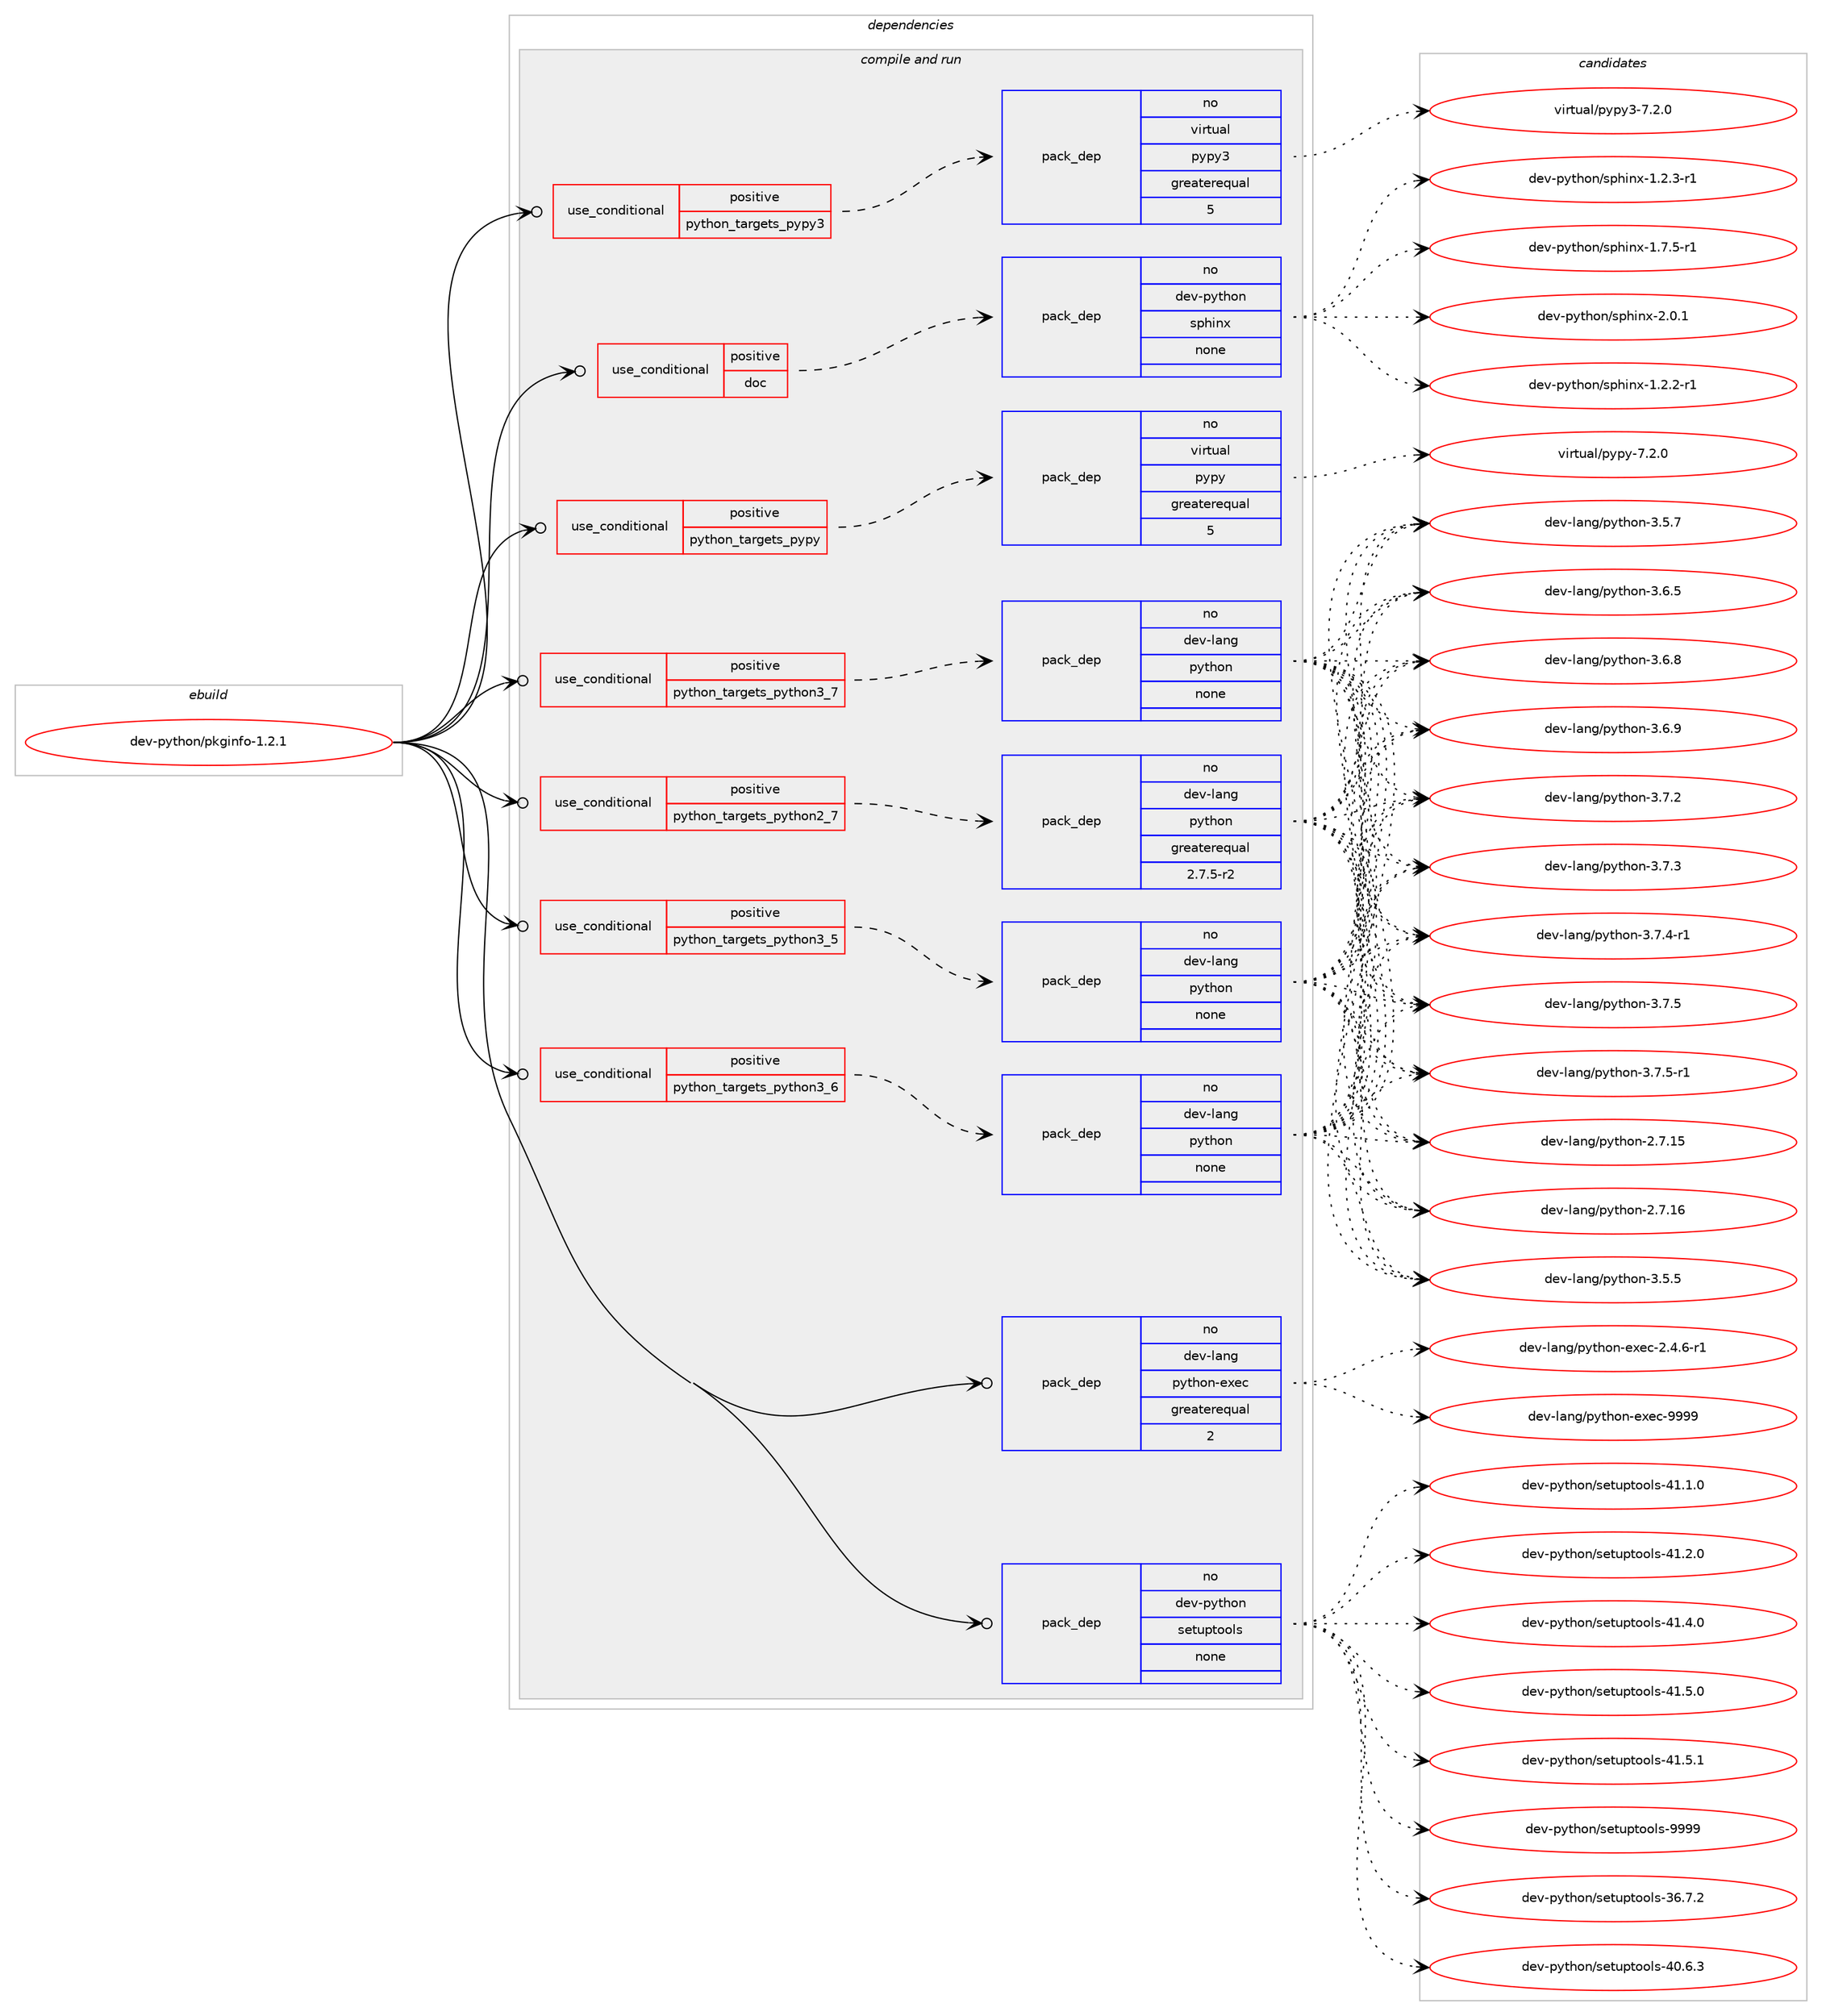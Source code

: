 digraph prolog {

# *************
# Graph options
# *************

newrank=true;
concentrate=true;
compound=true;
graph [rankdir=LR,fontname=Helvetica,fontsize=10,ranksep=1.5];#, ranksep=2.5, nodesep=0.2];
edge  [arrowhead=vee];
node  [fontname=Helvetica,fontsize=10];

# **********
# The ebuild
# **********

subgraph cluster_leftcol {
color=gray;
rank=same;
label=<<i>ebuild</i>>;
id [label="dev-python/pkginfo-1.2.1", color=red, width=4, href="../dev-python/pkginfo-1.2.1.svg"];
}

# ****************
# The dependencies
# ****************

subgraph cluster_midcol {
color=gray;
label=<<i>dependencies</i>>;
subgraph cluster_compile {
fillcolor="#eeeeee";
style=filled;
label=<<i>compile</i>>;
}
subgraph cluster_compileandrun {
fillcolor="#eeeeee";
style=filled;
label=<<i>compile and run</i>>;
subgraph cond144645 {
dependency622331 [label=<<TABLE BORDER="0" CELLBORDER="1" CELLSPACING="0" CELLPADDING="4"><TR><TD ROWSPAN="3" CELLPADDING="10">use_conditional</TD></TR><TR><TD>positive</TD></TR><TR><TD>doc</TD></TR></TABLE>>, shape=none, color=red];
subgraph pack465846 {
dependency622332 [label=<<TABLE BORDER="0" CELLBORDER="1" CELLSPACING="0" CELLPADDING="4" WIDTH="220"><TR><TD ROWSPAN="6" CELLPADDING="30">pack_dep</TD></TR><TR><TD WIDTH="110">no</TD></TR><TR><TD>dev-python</TD></TR><TR><TD>sphinx</TD></TR><TR><TD>none</TD></TR><TR><TD></TD></TR></TABLE>>, shape=none, color=blue];
}
dependency622331:e -> dependency622332:w [weight=20,style="dashed",arrowhead="vee"];
}
id:e -> dependency622331:w [weight=20,style="solid",arrowhead="odotvee"];
subgraph cond144646 {
dependency622333 [label=<<TABLE BORDER="0" CELLBORDER="1" CELLSPACING="0" CELLPADDING="4"><TR><TD ROWSPAN="3" CELLPADDING="10">use_conditional</TD></TR><TR><TD>positive</TD></TR><TR><TD>python_targets_pypy</TD></TR></TABLE>>, shape=none, color=red];
subgraph pack465847 {
dependency622334 [label=<<TABLE BORDER="0" CELLBORDER="1" CELLSPACING="0" CELLPADDING="4" WIDTH="220"><TR><TD ROWSPAN="6" CELLPADDING="30">pack_dep</TD></TR><TR><TD WIDTH="110">no</TD></TR><TR><TD>virtual</TD></TR><TR><TD>pypy</TD></TR><TR><TD>greaterequal</TD></TR><TR><TD>5</TD></TR></TABLE>>, shape=none, color=blue];
}
dependency622333:e -> dependency622334:w [weight=20,style="dashed",arrowhead="vee"];
}
id:e -> dependency622333:w [weight=20,style="solid",arrowhead="odotvee"];
subgraph cond144647 {
dependency622335 [label=<<TABLE BORDER="0" CELLBORDER="1" CELLSPACING="0" CELLPADDING="4"><TR><TD ROWSPAN="3" CELLPADDING="10">use_conditional</TD></TR><TR><TD>positive</TD></TR><TR><TD>python_targets_pypy3</TD></TR></TABLE>>, shape=none, color=red];
subgraph pack465848 {
dependency622336 [label=<<TABLE BORDER="0" CELLBORDER="1" CELLSPACING="0" CELLPADDING="4" WIDTH="220"><TR><TD ROWSPAN="6" CELLPADDING="30">pack_dep</TD></TR><TR><TD WIDTH="110">no</TD></TR><TR><TD>virtual</TD></TR><TR><TD>pypy3</TD></TR><TR><TD>greaterequal</TD></TR><TR><TD>5</TD></TR></TABLE>>, shape=none, color=blue];
}
dependency622335:e -> dependency622336:w [weight=20,style="dashed",arrowhead="vee"];
}
id:e -> dependency622335:w [weight=20,style="solid",arrowhead="odotvee"];
subgraph cond144648 {
dependency622337 [label=<<TABLE BORDER="0" CELLBORDER="1" CELLSPACING="0" CELLPADDING="4"><TR><TD ROWSPAN="3" CELLPADDING="10">use_conditional</TD></TR><TR><TD>positive</TD></TR><TR><TD>python_targets_python2_7</TD></TR></TABLE>>, shape=none, color=red];
subgraph pack465849 {
dependency622338 [label=<<TABLE BORDER="0" CELLBORDER="1" CELLSPACING="0" CELLPADDING="4" WIDTH="220"><TR><TD ROWSPAN="6" CELLPADDING="30">pack_dep</TD></TR><TR><TD WIDTH="110">no</TD></TR><TR><TD>dev-lang</TD></TR><TR><TD>python</TD></TR><TR><TD>greaterequal</TD></TR><TR><TD>2.7.5-r2</TD></TR></TABLE>>, shape=none, color=blue];
}
dependency622337:e -> dependency622338:w [weight=20,style="dashed",arrowhead="vee"];
}
id:e -> dependency622337:w [weight=20,style="solid",arrowhead="odotvee"];
subgraph cond144649 {
dependency622339 [label=<<TABLE BORDER="0" CELLBORDER="1" CELLSPACING="0" CELLPADDING="4"><TR><TD ROWSPAN="3" CELLPADDING="10">use_conditional</TD></TR><TR><TD>positive</TD></TR><TR><TD>python_targets_python3_5</TD></TR></TABLE>>, shape=none, color=red];
subgraph pack465850 {
dependency622340 [label=<<TABLE BORDER="0" CELLBORDER="1" CELLSPACING="0" CELLPADDING="4" WIDTH="220"><TR><TD ROWSPAN="6" CELLPADDING="30">pack_dep</TD></TR><TR><TD WIDTH="110">no</TD></TR><TR><TD>dev-lang</TD></TR><TR><TD>python</TD></TR><TR><TD>none</TD></TR><TR><TD></TD></TR></TABLE>>, shape=none, color=blue];
}
dependency622339:e -> dependency622340:w [weight=20,style="dashed",arrowhead="vee"];
}
id:e -> dependency622339:w [weight=20,style="solid",arrowhead="odotvee"];
subgraph cond144650 {
dependency622341 [label=<<TABLE BORDER="0" CELLBORDER="1" CELLSPACING="0" CELLPADDING="4"><TR><TD ROWSPAN="3" CELLPADDING="10">use_conditional</TD></TR><TR><TD>positive</TD></TR><TR><TD>python_targets_python3_6</TD></TR></TABLE>>, shape=none, color=red];
subgraph pack465851 {
dependency622342 [label=<<TABLE BORDER="0" CELLBORDER="1" CELLSPACING="0" CELLPADDING="4" WIDTH="220"><TR><TD ROWSPAN="6" CELLPADDING="30">pack_dep</TD></TR><TR><TD WIDTH="110">no</TD></TR><TR><TD>dev-lang</TD></TR><TR><TD>python</TD></TR><TR><TD>none</TD></TR><TR><TD></TD></TR></TABLE>>, shape=none, color=blue];
}
dependency622341:e -> dependency622342:w [weight=20,style="dashed",arrowhead="vee"];
}
id:e -> dependency622341:w [weight=20,style="solid",arrowhead="odotvee"];
subgraph cond144651 {
dependency622343 [label=<<TABLE BORDER="0" CELLBORDER="1" CELLSPACING="0" CELLPADDING="4"><TR><TD ROWSPAN="3" CELLPADDING="10">use_conditional</TD></TR><TR><TD>positive</TD></TR><TR><TD>python_targets_python3_7</TD></TR></TABLE>>, shape=none, color=red];
subgraph pack465852 {
dependency622344 [label=<<TABLE BORDER="0" CELLBORDER="1" CELLSPACING="0" CELLPADDING="4" WIDTH="220"><TR><TD ROWSPAN="6" CELLPADDING="30">pack_dep</TD></TR><TR><TD WIDTH="110">no</TD></TR><TR><TD>dev-lang</TD></TR><TR><TD>python</TD></TR><TR><TD>none</TD></TR><TR><TD></TD></TR></TABLE>>, shape=none, color=blue];
}
dependency622343:e -> dependency622344:w [weight=20,style="dashed",arrowhead="vee"];
}
id:e -> dependency622343:w [weight=20,style="solid",arrowhead="odotvee"];
subgraph pack465853 {
dependency622345 [label=<<TABLE BORDER="0" CELLBORDER="1" CELLSPACING="0" CELLPADDING="4" WIDTH="220"><TR><TD ROWSPAN="6" CELLPADDING="30">pack_dep</TD></TR><TR><TD WIDTH="110">no</TD></TR><TR><TD>dev-lang</TD></TR><TR><TD>python-exec</TD></TR><TR><TD>greaterequal</TD></TR><TR><TD>2</TD></TR></TABLE>>, shape=none, color=blue];
}
id:e -> dependency622345:w [weight=20,style="solid",arrowhead="odotvee"];
subgraph pack465854 {
dependency622346 [label=<<TABLE BORDER="0" CELLBORDER="1" CELLSPACING="0" CELLPADDING="4" WIDTH="220"><TR><TD ROWSPAN="6" CELLPADDING="30">pack_dep</TD></TR><TR><TD WIDTH="110">no</TD></TR><TR><TD>dev-python</TD></TR><TR><TD>setuptools</TD></TR><TR><TD>none</TD></TR><TR><TD></TD></TR></TABLE>>, shape=none, color=blue];
}
id:e -> dependency622346:w [weight=20,style="solid",arrowhead="odotvee"];
}
subgraph cluster_run {
fillcolor="#eeeeee";
style=filled;
label=<<i>run</i>>;
}
}

# **************
# The candidates
# **************

subgraph cluster_choices {
rank=same;
color=gray;
label=<<i>candidates</i>>;

subgraph choice465846 {
color=black;
nodesep=1;
choice10010111845112121116104111110471151121041051101204549465046504511449 [label="dev-python/sphinx-1.2.2-r1", color=red, width=4,href="../dev-python/sphinx-1.2.2-r1.svg"];
choice10010111845112121116104111110471151121041051101204549465046514511449 [label="dev-python/sphinx-1.2.3-r1", color=red, width=4,href="../dev-python/sphinx-1.2.3-r1.svg"];
choice10010111845112121116104111110471151121041051101204549465546534511449 [label="dev-python/sphinx-1.7.5-r1", color=red, width=4,href="../dev-python/sphinx-1.7.5-r1.svg"];
choice1001011184511212111610411111047115112104105110120455046484649 [label="dev-python/sphinx-2.0.1", color=red, width=4,href="../dev-python/sphinx-2.0.1.svg"];
dependency622332:e -> choice10010111845112121116104111110471151121041051101204549465046504511449:w [style=dotted,weight="100"];
dependency622332:e -> choice10010111845112121116104111110471151121041051101204549465046514511449:w [style=dotted,weight="100"];
dependency622332:e -> choice10010111845112121116104111110471151121041051101204549465546534511449:w [style=dotted,weight="100"];
dependency622332:e -> choice1001011184511212111610411111047115112104105110120455046484649:w [style=dotted,weight="100"];
}
subgraph choice465847 {
color=black;
nodesep=1;
choice1181051141161179710847112121112121455546504648 [label="virtual/pypy-7.2.0", color=red, width=4,href="../virtual/pypy-7.2.0.svg"];
dependency622334:e -> choice1181051141161179710847112121112121455546504648:w [style=dotted,weight="100"];
}
subgraph choice465848 {
color=black;
nodesep=1;
choice118105114116117971084711212111212151455546504648 [label="virtual/pypy3-7.2.0", color=red, width=4,href="../virtual/pypy3-7.2.0.svg"];
dependency622336:e -> choice118105114116117971084711212111212151455546504648:w [style=dotted,weight="100"];
}
subgraph choice465849 {
color=black;
nodesep=1;
choice10010111845108971101034711212111610411111045504655464953 [label="dev-lang/python-2.7.15", color=red, width=4,href="../dev-lang/python-2.7.15.svg"];
choice10010111845108971101034711212111610411111045504655464954 [label="dev-lang/python-2.7.16", color=red, width=4,href="../dev-lang/python-2.7.16.svg"];
choice100101118451089711010347112121116104111110455146534653 [label="dev-lang/python-3.5.5", color=red, width=4,href="../dev-lang/python-3.5.5.svg"];
choice100101118451089711010347112121116104111110455146534655 [label="dev-lang/python-3.5.7", color=red, width=4,href="../dev-lang/python-3.5.7.svg"];
choice100101118451089711010347112121116104111110455146544653 [label="dev-lang/python-3.6.5", color=red, width=4,href="../dev-lang/python-3.6.5.svg"];
choice100101118451089711010347112121116104111110455146544656 [label="dev-lang/python-3.6.8", color=red, width=4,href="../dev-lang/python-3.6.8.svg"];
choice100101118451089711010347112121116104111110455146544657 [label="dev-lang/python-3.6.9", color=red, width=4,href="../dev-lang/python-3.6.9.svg"];
choice100101118451089711010347112121116104111110455146554650 [label="dev-lang/python-3.7.2", color=red, width=4,href="../dev-lang/python-3.7.2.svg"];
choice100101118451089711010347112121116104111110455146554651 [label="dev-lang/python-3.7.3", color=red, width=4,href="../dev-lang/python-3.7.3.svg"];
choice1001011184510897110103471121211161041111104551465546524511449 [label="dev-lang/python-3.7.4-r1", color=red, width=4,href="../dev-lang/python-3.7.4-r1.svg"];
choice100101118451089711010347112121116104111110455146554653 [label="dev-lang/python-3.7.5", color=red, width=4,href="../dev-lang/python-3.7.5.svg"];
choice1001011184510897110103471121211161041111104551465546534511449 [label="dev-lang/python-3.7.5-r1", color=red, width=4,href="../dev-lang/python-3.7.5-r1.svg"];
dependency622338:e -> choice10010111845108971101034711212111610411111045504655464953:w [style=dotted,weight="100"];
dependency622338:e -> choice10010111845108971101034711212111610411111045504655464954:w [style=dotted,weight="100"];
dependency622338:e -> choice100101118451089711010347112121116104111110455146534653:w [style=dotted,weight="100"];
dependency622338:e -> choice100101118451089711010347112121116104111110455146534655:w [style=dotted,weight="100"];
dependency622338:e -> choice100101118451089711010347112121116104111110455146544653:w [style=dotted,weight="100"];
dependency622338:e -> choice100101118451089711010347112121116104111110455146544656:w [style=dotted,weight="100"];
dependency622338:e -> choice100101118451089711010347112121116104111110455146544657:w [style=dotted,weight="100"];
dependency622338:e -> choice100101118451089711010347112121116104111110455146554650:w [style=dotted,weight="100"];
dependency622338:e -> choice100101118451089711010347112121116104111110455146554651:w [style=dotted,weight="100"];
dependency622338:e -> choice1001011184510897110103471121211161041111104551465546524511449:w [style=dotted,weight="100"];
dependency622338:e -> choice100101118451089711010347112121116104111110455146554653:w [style=dotted,weight="100"];
dependency622338:e -> choice1001011184510897110103471121211161041111104551465546534511449:w [style=dotted,weight="100"];
}
subgraph choice465850 {
color=black;
nodesep=1;
choice10010111845108971101034711212111610411111045504655464953 [label="dev-lang/python-2.7.15", color=red, width=4,href="../dev-lang/python-2.7.15.svg"];
choice10010111845108971101034711212111610411111045504655464954 [label="dev-lang/python-2.7.16", color=red, width=4,href="../dev-lang/python-2.7.16.svg"];
choice100101118451089711010347112121116104111110455146534653 [label="dev-lang/python-3.5.5", color=red, width=4,href="../dev-lang/python-3.5.5.svg"];
choice100101118451089711010347112121116104111110455146534655 [label="dev-lang/python-3.5.7", color=red, width=4,href="../dev-lang/python-3.5.7.svg"];
choice100101118451089711010347112121116104111110455146544653 [label="dev-lang/python-3.6.5", color=red, width=4,href="../dev-lang/python-3.6.5.svg"];
choice100101118451089711010347112121116104111110455146544656 [label="dev-lang/python-3.6.8", color=red, width=4,href="../dev-lang/python-3.6.8.svg"];
choice100101118451089711010347112121116104111110455146544657 [label="dev-lang/python-3.6.9", color=red, width=4,href="../dev-lang/python-3.6.9.svg"];
choice100101118451089711010347112121116104111110455146554650 [label="dev-lang/python-3.7.2", color=red, width=4,href="../dev-lang/python-3.7.2.svg"];
choice100101118451089711010347112121116104111110455146554651 [label="dev-lang/python-3.7.3", color=red, width=4,href="../dev-lang/python-3.7.3.svg"];
choice1001011184510897110103471121211161041111104551465546524511449 [label="dev-lang/python-3.7.4-r1", color=red, width=4,href="../dev-lang/python-3.7.4-r1.svg"];
choice100101118451089711010347112121116104111110455146554653 [label="dev-lang/python-3.7.5", color=red, width=4,href="../dev-lang/python-3.7.5.svg"];
choice1001011184510897110103471121211161041111104551465546534511449 [label="dev-lang/python-3.7.5-r1", color=red, width=4,href="../dev-lang/python-3.7.5-r1.svg"];
dependency622340:e -> choice10010111845108971101034711212111610411111045504655464953:w [style=dotted,weight="100"];
dependency622340:e -> choice10010111845108971101034711212111610411111045504655464954:w [style=dotted,weight="100"];
dependency622340:e -> choice100101118451089711010347112121116104111110455146534653:w [style=dotted,weight="100"];
dependency622340:e -> choice100101118451089711010347112121116104111110455146534655:w [style=dotted,weight="100"];
dependency622340:e -> choice100101118451089711010347112121116104111110455146544653:w [style=dotted,weight="100"];
dependency622340:e -> choice100101118451089711010347112121116104111110455146544656:w [style=dotted,weight="100"];
dependency622340:e -> choice100101118451089711010347112121116104111110455146544657:w [style=dotted,weight="100"];
dependency622340:e -> choice100101118451089711010347112121116104111110455146554650:w [style=dotted,weight="100"];
dependency622340:e -> choice100101118451089711010347112121116104111110455146554651:w [style=dotted,weight="100"];
dependency622340:e -> choice1001011184510897110103471121211161041111104551465546524511449:w [style=dotted,weight="100"];
dependency622340:e -> choice100101118451089711010347112121116104111110455146554653:w [style=dotted,weight="100"];
dependency622340:e -> choice1001011184510897110103471121211161041111104551465546534511449:w [style=dotted,weight="100"];
}
subgraph choice465851 {
color=black;
nodesep=1;
choice10010111845108971101034711212111610411111045504655464953 [label="dev-lang/python-2.7.15", color=red, width=4,href="../dev-lang/python-2.7.15.svg"];
choice10010111845108971101034711212111610411111045504655464954 [label="dev-lang/python-2.7.16", color=red, width=4,href="../dev-lang/python-2.7.16.svg"];
choice100101118451089711010347112121116104111110455146534653 [label="dev-lang/python-3.5.5", color=red, width=4,href="../dev-lang/python-3.5.5.svg"];
choice100101118451089711010347112121116104111110455146534655 [label="dev-lang/python-3.5.7", color=red, width=4,href="../dev-lang/python-3.5.7.svg"];
choice100101118451089711010347112121116104111110455146544653 [label="dev-lang/python-3.6.5", color=red, width=4,href="../dev-lang/python-3.6.5.svg"];
choice100101118451089711010347112121116104111110455146544656 [label="dev-lang/python-3.6.8", color=red, width=4,href="../dev-lang/python-3.6.8.svg"];
choice100101118451089711010347112121116104111110455146544657 [label="dev-lang/python-3.6.9", color=red, width=4,href="../dev-lang/python-3.6.9.svg"];
choice100101118451089711010347112121116104111110455146554650 [label="dev-lang/python-3.7.2", color=red, width=4,href="../dev-lang/python-3.7.2.svg"];
choice100101118451089711010347112121116104111110455146554651 [label="dev-lang/python-3.7.3", color=red, width=4,href="../dev-lang/python-3.7.3.svg"];
choice1001011184510897110103471121211161041111104551465546524511449 [label="dev-lang/python-3.7.4-r1", color=red, width=4,href="../dev-lang/python-3.7.4-r1.svg"];
choice100101118451089711010347112121116104111110455146554653 [label="dev-lang/python-3.7.5", color=red, width=4,href="../dev-lang/python-3.7.5.svg"];
choice1001011184510897110103471121211161041111104551465546534511449 [label="dev-lang/python-3.7.5-r1", color=red, width=4,href="../dev-lang/python-3.7.5-r1.svg"];
dependency622342:e -> choice10010111845108971101034711212111610411111045504655464953:w [style=dotted,weight="100"];
dependency622342:e -> choice10010111845108971101034711212111610411111045504655464954:w [style=dotted,weight="100"];
dependency622342:e -> choice100101118451089711010347112121116104111110455146534653:w [style=dotted,weight="100"];
dependency622342:e -> choice100101118451089711010347112121116104111110455146534655:w [style=dotted,weight="100"];
dependency622342:e -> choice100101118451089711010347112121116104111110455146544653:w [style=dotted,weight="100"];
dependency622342:e -> choice100101118451089711010347112121116104111110455146544656:w [style=dotted,weight="100"];
dependency622342:e -> choice100101118451089711010347112121116104111110455146544657:w [style=dotted,weight="100"];
dependency622342:e -> choice100101118451089711010347112121116104111110455146554650:w [style=dotted,weight="100"];
dependency622342:e -> choice100101118451089711010347112121116104111110455146554651:w [style=dotted,weight="100"];
dependency622342:e -> choice1001011184510897110103471121211161041111104551465546524511449:w [style=dotted,weight="100"];
dependency622342:e -> choice100101118451089711010347112121116104111110455146554653:w [style=dotted,weight="100"];
dependency622342:e -> choice1001011184510897110103471121211161041111104551465546534511449:w [style=dotted,weight="100"];
}
subgraph choice465852 {
color=black;
nodesep=1;
choice10010111845108971101034711212111610411111045504655464953 [label="dev-lang/python-2.7.15", color=red, width=4,href="../dev-lang/python-2.7.15.svg"];
choice10010111845108971101034711212111610411111045504655464954 [label="dev-lang/python-2.7.16", color=red, width=4,href="../dev-lang/python-2.7.16.svg"];
choice100101118451089711010347112121116104111110455146534653 [label="dev-lang/python-3.5.5", color=red, width=4,href="../dev-lang/python-3.5.5.svg"];
choice100101118451089711010347112121116104111110455146534655 [label="dev-lang/python-3.5.7", color=red, width=4,href="../dev-lang/python-3.5.7.svg"];
choice100101118451089711010347112121116104111110455146544653 [label="dev-lang/python-3.6.5", color=red, width=4,href="../dev-lang/python-3.6.5.svg"];
choice100101118451089711010347112121116104111110455146544656 [label="dev-lang/python-3.6.8", color=red, width=4,href="../dev-lang/python-3.6.8.svg"];
choice100101118451089711010347112121116104111110455146544657 [label="dev-lang/python-3.6.9", color=red, width=4,href="../dev-lang/python-3.6.9.svg"];
choice100101118451089711010347112121116104111110455146554650 [label="dev-lang/python-3.7.2", color=red, width=4,href="../dev-lang/python-3.7.2.svg"];
choice100101118451089711010347112121116104111110455146554651 [label="dev-lang/python-3.7.3", color=red, width=4,href="../dev-lang/python-3.7.3.svg"];
choice1001011184510897110103471121211161041111104551465546524511449 [label="dev-lang/python-3.7.4-r1", color=red, width=4,href="../dev-lang/python-3.7.4-r1.svg"];
choice100101118451089711010347112121116104111110455146554653 [label="dev-lang/python-3.7.5", color=red, width=4,href="../dev-lang/python-3.7.5.svg"];
choice1001011184510897110103471121211161041111104551465546534511449 [label="dev-lang/python-3.7.5-r1", color=red, width=4,href="../dev-lang/python-3.7.5-r1.svg"];
dependency622344:e -> choice10010111845108971101034711212111610411111045504655464953:w [style=dotted,weight="100"];
dependency622344:e -> choice10010111845108971101034711212111610411111045504655464954:w [style=dotted,weight="100"];
dependency622344:e -> choice100101118451089711010347112121116104111110455146534653:w [style=dotted,weight="100"];
dependency622344:e -> choice100101118451089711010347112121116104111110455146534655:w [style=dotted,weight="100"];
dependency622344:e -> choice100101118451089711010347112121116104111110455146544653:w [style=dotted,weight="100"];
dependency622344:e -> choice100101118451089711010347112121116104111110455146544656:w [style=dotted,weight="100"];
dependency622344:e -> choice100101118451089711010347112121116104111110455146544657:w [style=dotted,weight="100"];
dependency622344:e -> choice100101118451089711010347112121116104111110455146554650:w [style=dotted,weight="100"];
dependency622344:e -> choice100101118451089711010347112121116104111110455146554651:w [style=dotted,weight="100"];
dependency622344:e -> choice1001011184510897110103471121211161041111104551465546524511449:w [style=dotted,weight="100"];
dependency622344:e -> choice100101118451089711010347112121116104111110455146554653:w [style=dotted,weight="100"];
dependency622344:e -> choice1001011184510897110103471121211161041111104551465546534511449:w [style=dotted,weight="100"];
}
subgraph choice465853 {
color=black;
nodesep=1;
choice10010111845108971101034711212111610411111045101120101994550465246544511449 [label="dev-lang/python-exec-2.4.6-r1", color=red, width=4,href="../dev-lang/python-exec-2.4.6-r1.svg"];
choice10010111845108971101034711212111610411111045101120101994557575757 [label="dev-lang/python-exec-9999", color=red, width=4,href="../dev-lang/python-exec-9999.svg"];
dependency622345:e -> choice10010111845108971101034711212111610411111045101120101994550465246544511449:w [style=dotted,weight="100"];
dependency622345:e -> choice10010111845108971101034711212111610411111045101120101994557575757:w [style=dotted,weight="100"];
}
subgraph choice465854 {
color=black;
nodesep=1;
choice100101118451121211161041111104711510111611711211611111110811545515446554650 [label="dev-python/setuptools-36.7.2", color=red, width=4,href="../dev-python/setuptools-36.7.2.svg"];
choice100101118451121211161041111104711510111611711211611111110811545524846544651 [label="dev-python/setuptools-40.6.3", color=red, width=4,href="../dev-python/setuptools-40.6.3.svg"];
choice100101118451121211161041111104711510111611711211611111110811545524946494648 [label="dev-python/setuptools-41.1.0", color=red, width=4,href="../dev-python/setuptools-41.1.0.svg"];
choice100101118451121211161041111104711510111611711211611111110811545524946504648 [label="dev-python/setuptools-41.2.0", color=red, width=4,href="../dev-python/setuptools-41.2.0.svg"];
choice100101118451121211161041111104711510111611711211611111110811545524946524648 [label="dev-python/setuptools-41.4.0", color=red, width=4,href="../dev-python/setuptools-41.4.0.svg"];
choice100101118451121211161041111104711510111611711211611111110811545524946534648 [label="dev-python/setuptools-41.5.0", color=red, width=4,href="../dev-python/setuptools-41.5.0.svg"];
choice100101118451121211161041111104711510111611711211611111110811545524946534649 [label="dev-python/setuptools-41.5.1", color=red, width=4,href="../dev-python/setuptools-41.5.1.svg"];
choice10010111845112121116104111110471151011161171121161111111081154557575757 [label="dev-python/setuptools-9999", color=red, width=4,href="../dev-python/setuptools-9999.svg"];
dependency622346:e -> choice100101118451121211161041111104711510111611711211611111110811545515446554650:w [style=dotted,weight="100"];
dependency622346:e -> choice100101118451121211161041111104711510111611711211611111110811545524846544651:w [style=dotted,weight="100"];
dependency622346:e -> choice100101118451121211161041111104711510111611711211611111110811545524946494648:w [style=dotted,weight="100"];
dependency622346:e -> choice100101118451121211161041111104711510111611711211611111110811545524946504648:w [style=dotted,weight="100"];
dependency622346:e -> choice100101118451121211161041111104711510111611711211611111110811545524946524648:w [style=dotted,weight="100"];
dependency622346:e -> choice100101118451121211161041111104711510111611711211611111110811545524946534648:w [style=dotted,weight="100"];
dependency622346:e -> choice100101118451121211161041111104711510111611711211611111110811545524946534649:w [style=dotted,weight="100"];
dependency622346:e -> choice10010111845112121116104111110471151011161171121161111111081154557575757:w [style=dotted,weight="100"];
}
}

}
